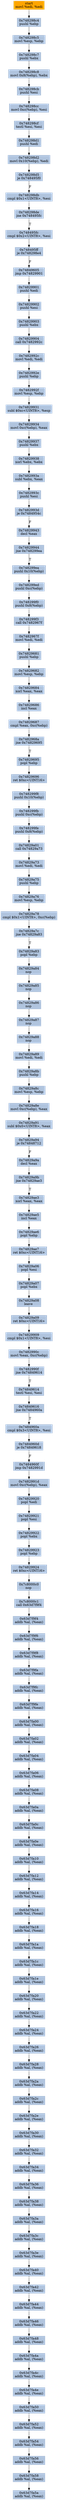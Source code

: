digraph G {
node[shape=rectangle,style=filled,fillcolor=lightsteelblue,color=lightsteelblue]
bgcolor="transparent"
a0x748298c2movl_edi_edi[label="start\nmovl %edi, %edi",color="lightgrey",fillcolor="orange"];
a0x748298c4pushl_ebp[label="0x748298c4\npushl %ebp"];
a0x748298c5movl_esp_ebp[label="0x748298c5\nmovl %esp, %ebp"];
a0x748298c7pushl_ebx[label="0x748298c7\npushl %ebx"];
a0x748298c8movl_0x8ebp__ebx[label="0x748298c8\nmovl 0x8(%ebp), %ebx"];
a0x748298cbpushl_esi[label="0x748298cb\npushl %esi"];
a0x748298ccmovl_0xcebp__esi[label="0x748298cc\nmovl 0xc(%ebp), %esi"];
a0x748298cftestl_esi_esi[label="0x748298cf\ntestl %esi, %esi"];
a0x748298d1pushl_edi[label="0x748298d1\npushl %edi"];
a0x748298d2movl_0x10ebp__edi[label="0x748298d2\nmovl 0x10(%ebp), %edi"];
a0x748298d5je_0x748495f0[label="0x748298d5\nje 0x748495f0"];
a0x748298dbcmpl_0x1UINT8_esi[label="0x748298db\ncmpl $0x1<UINT8>, %esi"];
a0x748298dejne_0x748495fc[label="0x748298de\njne 0x748495fc"];
a0x748495fccmpl_0x2UINT8_esi[label="0x748495fc\ncmpl $0x2<UINT8>, %esi"];
a0x748495ffje_0x748298e4[label="0x748495ff\nje 0x748298e4"];
a0x74849605jmp_0x74829901[label="0x74849605\njmp 0x74829901"];
a0x74829901pushl_edi[label="0x74829901\npushl %edi"];
a0x74829902pushl_esi[label="0x74829902\npushl %esi"];
a0x74829903pushl_ebx[label="0x74829903\npushl %ebx"];
a0x74829904call_0x7482992c[label="0x74829904\ncall 0x7482992c"];
a0x7482992cmovl_edi_edi[label="0x7482992c\nmovl %edi, %edi"];
a0x7482992epushl_ebp[label="0x7482992e\npushl %ebp"];
a0x7482992fmovl_esp_ebp[label="0x7482992f\nmovl %esp, %ebp"];
a0x74829931subl_0xcUINT8_esp[label="0x74829931\nsubl $0xc<UINT8>, %esp"];
a0x74829934movl_0xcebp__eax[label="0x74829934\nmovl 0xc(%ebp), %eax"];
a0x74829937pushl_ebx[label="0x74829937\npushl %ebx"];
a0x74829938xorl_ebx_ebx[label="0x74829938\nxorl %ebx, %ebx"];
a0x7482993asubl_ebx_eax[label="0x7482993a\nsubl %ebx, %eax"];
a0x7482993cpushl_esi[label="0x7482993c\npushl %esi"];
a0x7482993dje_0x7484954c[label="0x7482993d\nje 0x7484954c"];
a0x74829943decl_eax[label="0x74829943\ndecl %eax"];
a0x74829944jne_0x748299ea[label="0x74829944\njne 0x748299ea"];
a0x748299eapushl_0x10ebp_[label="0x748299ea\npushl 0x10(%ebp)"];
a0x748299edpushl_0xcebp_[label="0x748299ed\npushl 0xc(%ebp)"];
a0x748299f0pushl_0x8ebp_[label="0x748299f0\npushl 0x8(%ebp)"];
a0x748299f3call_0x7482967f[label="0x748299f3\ncall 0x7482967f"];
a0x7482967fmovl_edi_edi[label="0x7482967f\nmovl %edi, %edi"];
a0x74829681pushl_ebp[label="0x74829681\npushl %ebp"];
a0x74829682movl_esp_ebp[label="0x74829682\nmovl %esp, %ebp"];
a0x74829684xorl_eax_eax[label="0x74829684\nxorl %eax, %eax"];
a0x74829686incl_eax[label="0x74829686\nincl %eax"];
a0x74829687cmpl_eax_0xcebp_[label="0x74829687\ncmpl %eax, 0xc(%ebp)"];
a0x7482968ajne_0x74829695[label="0x7482968a\njne 0x74829695"];
a0x74829695popl_ebp[label="0x74829695\npopl %ebp"];
a0x74829696ret_0xcUINT16[label="0x74829696\nret $0xc<UINT16>"];
a0x748299f8pushl_0x10ebp_[label="0x748299f8\npushl 0x10(%ebp)"];
a0x748299fbpushl_0xcebp_[label="0x748299fb\npushl 0xc(%ebp)"];
a0x748299fepushl_0x8ebp_[label="0x748299fe\npushl 0x8(%ebp)"];
a0x74829a01call_0x74829a73[label="0x74829a01\ncall 0x74829a73"];
a0x74829a73movl_edi_edi[label="0x74829a73\nmovl %edi, %edi"];
a0x74829a75pushl_ebp[label="0x74829a75\npushl %ebp"];
a0x74829a76movl_esp_ebp[label="0x74829a76\nmovl %esp, %ebp"];
a0x74829a78cmpl_0x1UINT8_0xcebp_[label="0x74829a78\ncmpl $0x1<UINT8>, 0xc(%ebp)"];
a0x74829a7cjne_0x74829a83[label="0x74829a7c\njne 0x74829a83"];
a0x74829a83popl_ebp[label="0x74829a83\npopl %ebp"];
a0x74829a84nop_[label="0x74829a84\nnop "];
a0x74829a85nop_[label="0x74829a85\nnop "];
a0x74829a86nop_[label="0x74829a86\nnop "];
a0x74829a87nop_[label="0x74829a87\nnop "];
a0x74829a88nop_[label="0x74829a88\nnop "];
a0x74829a89movl_edi_edi[label="0x74829a89\nmovl %edi, %edi"];
a0x74829a8bpushl_ebp[label="0x74829a8b\npushl %ebp"];
a0x74829a8cmovl_esp_ebp[label="0x74829a8c\nmovl %esp, %ebp"];
a0x74829a8emovl_0xcebp__eax[label="0x74829a8e\nmovl 0xc(%ebp), %eax"];
a0x74829a91subl_0x0UINT8_eax[label="0x74829a91\nsubl $0x0<UINT8>, %eax"];
a0x74829a94je_0x74848712[label="0x74829a94\nje 0x74848712"];
a0x74829a9adecl_eax[label="0x74829a9a\ndecl %eax"];
a0x74829a9bjne_0x74829ae3[label="0x74829a9b\njne 0x74829ae3"];
a0x74829ae3xorl_eax_eax[label="0x74829ae3\nxorl %eax, %eax"];
a0x74829ae5incl_eax[label="0x74829ae5\nincl %eax"];
a0x74829ae6popl_ebp[label="0x74829ae6\npopl %ebp"];
a0x74829ae7ret_0xcUINT16[label="0x74829ae7\nret $0xc<UINT16>"];
a0x74829a06popl_esi[label="0x74829a06\npopl %esi"];
a0x74829a07popl_ebx[label="0x74829a07\npopl %ebx"];
a0x74829a08leave_[label="0x74829a08\nleave "];
a0x74829a09ret_0xcUINT16[label="0x74829a09\nret $0xc<UINT16>"];
a0x74829909cmpl_0x1UINT8_esi[label="0x74829909\ncmpl $0x1<UINT8>, %esi"];
a0x7482990cmovl_eax_0xcebp_[label="0x7482990c\nmovl %eax, 0xc(%ebp)"];
a0x7482990fjne_0x74849614[label="0x7482990f\njne 0x74849614"];
a0x74849614testl_esi_esi[label="0x74849614\ntestl %esi, %esi"];
a0x74849616jne_0x7484960a[label="0x74849616\njne 0x7484960a"];
a0x7484960acmpl_0x3UINT8_esi[label="0x7484960a\ncmpl $0x3<UINT8>, %esi"];
a0x7484960dje_0x74849618[label="0x7484960d\nje 0x74849618"];
a0x7484960fjmp_0x7482991d[label="0x7484960f\njmp 0x7482991d"];
a0x7482991dmovl_0xcebp__eax[label="0x7482991d\nmovl 0xc(%ebp), %eax"];
a0x74829920popl_edi[label="0x74829920\npopl %edi"];
a0x74829921popl_esi[label="0x74829921\npopl %esi"];
a0x74829922popl_ebx[label="0x74829922\npopl %ebx"];
a0x74829923popl_ebp[label="0x74829923\npopl %ebp"];
a0x74829924ret_0xcUINT16[label="0x74829924\nret $0xc<UINT16>"];
a0x7c8000c0nop_[label="0x7c8000c0\nnop "];
a0x7c8000c1call_0x63d7f9f4[label="0x7c8000c1\ncall 0x63d7f9f4"];
a0x63d7f9f4addb_al_eax_[label="0x63d7f9f4\naddb %al, (%eax)"];
a0x63d7f9f6addb_al_eax_[label="0x63d7f9f6\naddb %al, (%eax)"];
a0x63d7f9f8addb_al_eax_[label="0x63d7f9f8\naddb %al, (%eax)"];
a0x63d7f9faaddb_al_eax_[label="0x63d7f9fa\naddb %al, (%eax)"];
a0x63d7f9fcaddb_al_eax_[label="0x63d7f9fc\naddb %al, (%eax)"];
a0x63d7f9feaddb_al_eax_[label="0x63d7f9fe\naddb %al, (%eax)"];
a0x63d7fa00addb_al_eax_[label="0x63d7fa00\naddb %al, (%eax)"];
a0x63d7fa02addb_al_eax_[label="0x63d7fa02\naddb %al, (%eax)"];
a0x63d7fa04addb_al_eax_[label="0x63d7fa04\naddb %al, (%eax)"];
a0x63d7fa06addb_al_eax_[label="0x63d7fa06\naddb %al, (%eax)"];
a0x63d7fa08addb_al_eax_[label="0x63d7fa08\naddb %al, (%eax)"];
a0x63d7fa0aaddb_al_eax_[label="0x63d7fa0a\naddb %al, (%eax)"];
a0x63d7fa0caddb_al_eax_[label="0x63d7fa0c\naddb %al, (%eax)"];
a0x63d7fa0eaddb_al_eax_[label="0x63d7fa0e\naddb %al, (%eax)"];
a0x63d7fa10addb_al_eax_[label="0x63d7fa10\naddb %al, (%eax)"];
a0x63d7fa12addb_al_eax_[label="0x63d7fa12\naddb %al, (%eax)"];
a0x63d7fa14addb_al_eax_[label="0x63d7fa14\naddb %al, (%eax)"];
a0x63d7fa16addb_al_eax_[label="0x63d7fa16\naddb %al, (%eax)"];
a0x63d7fa18addb_al_eax_[label="0x63d7fa18\naddb %al, (%eax)"];
a0x63d7fa1aaddb_al_eax_[label="0x63d7fa1a\naddb %al, (%eax)"];
a0x63d7fa1caddb_al_eax_[label="0x63d7fa1c\naddb %al, (%eax)"];
a0x63d7fa1eaddb_al_eax_[label="0x63d7fa1e\naddb %al, (%eax)"];
a0x63d7fa20addb_al_eax_[label="0x63d7fa20\naddb %al, (%eax)"];
a0x63d7fa22addb_al_eax_[label="0x63d7fa22\naddb %al, (%eax)"];
a0x63d7fa24addb_al_eax_[label="0x63d7fa24\naddb %al, (%eax)"];
a0x63d7fa26addb_al_eax_[label="0x63d7fa26\naddb %al, (%eax)"];
a0x63d7fa28addb_al_eax_[label="0x63d7fa28\naddb %al, (%eax)"];
a0x63d7fa2aaddb_al_eax_[label="0x63d7fa2a\naddb %al, (%eax)"];
a0x63d7fa2caddb_al_eax_[label="0x63d7fa2c\naddb %al, (%eax)"];
a0x63d7fa2eaddb_al_eax_[label="0x63d7fa2e\naddb %al, (%eax)"];
a0x63d7fa30addb_al_eax_[label="0x63d7fa30\naddb %al, (%eax)"];
a0x63d7fa32addb_al_eax_[label="0x63d7fa32\naddb %al, (%eax)"];
a0x63d7fa34addb_al_eax_[label="0x63d7fa34\naddb %al, (%eax)"];
a0x63d7fa36addb_al_eax_[label="0x63d7fa36\naddb %al, (%eax)"];
a0x63d7fa38addb_al_eax_[label="0x63d7fa38\naddb %al, (%eax)"];
a0x63d7fa3aaddb_al_eax_[label="0x63d7fa3a\naddb %al, (%eax)"];
a0x63d7fa3caddb_al_eax_[label="0x63d7fa3c\naddb %al, (%eax)"];
a0x63d7fa3eaddb_al_eax_[label="0x63d7fa3e\naddb %al, (%eax)"];
a0x63d7fa40addb_al_eax_[label="0x63d7fa40\naddb %al, (%eax)"];
a0x63d7fa42addb_al_eax_[label="0x63d7fa42\naddb %al, (%eax)"];
a0x63d7fa44addb_al_eax_[label="0x63d7fa44\naddb %al, (%eax)"];
a0x63d7fa46addb_al_eax_[label="0x63d7fa46\naddb %al, (%eax)"];
a0x63d7fa48addb_al_eax_[label="0x63d7fa48\naddb %al, (%eax)"];
a0x63d7fa4aaddb_al_eax_[label="0x63d7fa4a\naddb %al, (%eax)"];
a0x63d7fa4caddb_al_eax_[label="0x63d7fa4c\naddb %al, (%eax)"];
a0x63d7fa4eaddb_al_eax_[label="0x63d7fa4e\naddb %al, (%eax)"];
a0x63d7fa50addb_al_eax_[label="0x63d7fa50\naddb %al, (%eax)"];
a0x63d7fa52addb_al_eax_[label="0x63d7fa52\naddb %al, (%eax)"];
a0x63d7fa54addb_al_eax_[label="0x63d7fa54\naddb %al, (%eax)"];
a0x63d7fa56addb_al_eax_[label="0x63d7fa56\naddb %al, (%eax)"];
a0x63d7fa58addb_al_eax_[label="0x63d7fa58\naddb %al, (%eax)"];
a0x63d7fa5aaddb_al_eax_[label="0x63d7fa5a\naddb %al, (%eax)"];
a0x748298c2movl_edi_edi -> a0x748298c4pushl_ebp [color="#000000"];
a0x748298c4pushl_ebp -> a0x748298c5movl_esp_ebp [color="#000000"];
a0x748298c5movl_esp_ebp -> a0x748298c7pushl_ebx [color="#000000"];
a0x748298c7pushl_ebx -> a0x748298c8movl_0x8ebp__ebx [color="#000000"];
a0x748298c8movl_0x8ebp__ebx -> a0x748298cbpushl_esi [color="#000000"];
a0x748298cbpushl_esi -> a0x748298ccmovl_0xcebp__esi [color="#000000"];
a0x748298ccmovl_0xcebp__esi -> a0x748298cftestl_esi_esi [color="#000000"];
a0x748298cftestl_esi_esi -> a0x748298d1pushl_edi [color="#000000"];
a0x748298d1pushl_edi -> a0x748298d2movl_0x10ebp__edi [color="#000000"];
a0x748298d2movl_0x10ebp__edi -> a0x748298d5je_0x748495f0 [color="#000000"];
a0x748298d5je_0x748495f0 -> a0x748298dbcmpl_0x1UINT8_esi [color="#000000",label="F"];
a0x748298dbcmpl_0x1UINT8_esi -> a0x748298dejne_0x748495fc [color="#000000"];
a0x748298dejne_0x748495fc -> a0x748495fccmpl_0x2UINT8_esi [color="#000000",label="T"];
a0x748495fccmpl_0x2UINT8_esi -> a0x748495ffje_0x748298e4 [color="#000000"];
a0x748495ffje_0x748298e4 -> a0x74849605jmp_0x74829901 [color="#000000",label="F"];
a0x74849605jmp_0x74829901 -> a0x74829901pushl_edi [color="#000000"];
a0x74829901pushl_edi -> a0x74829902pushl_esi [color="#000000"];
a0x74829902pushl_esi -> a0x74829903pushl_ebx [color="#000000"];
a0x74829903pushl_ebx -> a0x74829904call_0x7482992c [color="#000000"];
a0x74829904call_0x7482992c -> a0x7482992cmovl_edi_edi [color="#000000"];
a0x7482992cmovl_edi_edi -> a0x7482992epushl_ebp [color="#000000"];
a0x7482992epushl_ebp -> a0x7482992fmovl_esp_ebp [color="#000000"];
a0x7482992fmovl_esp_ebp -> a0x74829931subl_0xcUINT8_esp [color="#000000"];
a0x74829931subl_0xcUINT8_esp -> a0x74829934movl_0xcebp__eax [color="#000000"];
a0x74829934movl_0xcebp__eax -> a0x74829937pushl_ebx [color="#000000"];
a0x74829937pushl_ebx -> a0x74829938xorl_ebx_ebx [color="#000000"];
a0x74829938xorl_ebx_ebx -> a0x7482993asubl_ebx_eax [color="#000000"];
a0x7482993asubl_ebx_eax -> a0x7482993cpushl_esi [color="#000000"];
a0x7482993cpushl_esi -> a0x7482993dje_0x7484954c [color="#000000"];
a0x7482993dje_0x7484954c -> a0x74829943decl_eax [color="#000000",label="F"];
a0x74829943decl_eax -> a0x74829944jne_0x748299ea [color="#000000"];
a0x74829944jne_0x748299ea -> a0x748299eapushl_0x10ebp_ [color="#000000",label="T"];
a0x748299eapushl_0x10ebp_ -> a0x748299edpushl_0xcebp_ [color="#000000"];
a0x748299edpushl_0xcebp_ -> a0x748299f0pushl_0x8ebp_ [color="#000000"];
a0x748299f0pushl_0x8ebp_ -> a0x748299f3call_0x7482967f [color="#000000"];
a0x748299f3call_0x7482967f -> a0x7482967fmovl_edi_edi [color="#000000"];
a0x7482967fmovl_edi_edi -> a0x74829681pushl_ebp [color="#000000"];
a0x74829681pushl_ebp -> a0x74829682movl_esp_ebp [color="#000000"];
a0x74829682movl_esp_ebp -> a0x74829684xorl_eax_eax [color="#000000"];
a0x74829684xorl_eax_eax -> a0x74829686incl_eax [color="#000000"];
a0x74829686incl_eax -> a0x74829687cmpl_eax_0xcebp_ [color="#000000"];
a0x74829687cmpl_eax_0xcebp_ -> a0x7482968ajne_0x74829695 [color="#000000"];
a0x7482968ajne_0x74829695 -> a0x74829695popl_ebp [color="#000000",label="T"];
a0x74829695popl_ebp -> a0x74829696ret_0xcUINT16 [color="#000000"];
a0x74829696ret_0xcUINT16 -> a0x748299f8pushl_0x10ebp_ [color="#000000"];
a0x748299f8pushl_0x10ebp_ -> a0x748299fbpushl_0xcebp_ [color="#000000"];
a0x748299fbpushl_0xcebp_ -> a0x748299fepushl_0x8ebp_ [color="#000000"];
a0x748299fepushl_0x8ebp_ -> a0x74829a01call_0x74829a73 [color="#000000"];
a0x74829a01call_0x74829a73 -> a0x74829a73movl_edi_edi [color="#000000"];
a0x74829a73movl_edi_edi -> a0x74829a75pushl_ebp [color="#000000"];
a0x74829a75pushl_ebp -> a0x74829a76movl_esp_ebp [color="#000000"];
a0x74829a76movl_esp_ebp -> a0x74829a78cmpl_0x1UINT8_0xcebp_ [color="#000000"];
a0x74829a78cmpl_0x1UINT8_0xcebp_ -> a0x74829a7cjne_0x74829a83 [color="#000000"];
a0x74829a7cjne_0x74829a83 -> a0x74829a83popl_ebp [color="#000000",label="T"];
a0x74829a83popl_ebp -> a0x74829a84nop_ [color="#000000"];
a0x74829a84nop_ -> a0x74829a85nop_ [color="#000000"];
a0x74829a85nop_ -> a0x74829a86nop_ [color="#000000"];
a0x74829a86nop_ -> a0x74829a87nop_ [color="#000000"];
a0x74829a87nop_ -> a0x74829a88nop_ [color="#000000"];
a0x74829a88nop_ -> a0x74829a89movl_edi_edi [color="#000000"];
a0x74829a89movl_edi_edi -> a0x74829a8bpushl_ebp [color="#000000"];
a0x74829a8bpushl_ebp -> a0x74829a8cmovl_esp_ebp [color="#000000"];
a0x74829a8cmovl_esp_ebp -> a0x74829a8emovl_0xcebp__eax [color="#000000"];
a0x74829a8emovl_0xcebp__eax -> a0x74829a91subl_0x0UINT8_eax [color="#000000"];
a0x74829a91subl_0x0UINT8_eax -> a0x74829a94je_0x74848712 [color="#000000"];
a0x74829a94je_0x74848712 -> a0x74829a9adecl_eax [color="#000000",label="F"];
a0x74829a9adecl_eax -> a0x74829a9bjne_0x74829ae3 [color="#000000"];
a0x74829a9bjne_0x74829ae3 -> a0x74829ae3xorl_eax_eax [color="#000000",label="T"];
a0x74829ae3xorl_eax_eax -> a0x74829ae5incl_eax [color="#000000"];
a0x74829ae5incl_eax -> a0x74829ae6popl_ebp [color="#000000"];
a0x74829ae6popl_ebp -> a0x74829ae7ret_0xcUINT16 [color="#000000"];
a0x74829ae7ret_0xcUINT16 -> a0x74829a06popl_esi [color="#000000"];
a0x74829a06popl_esi -> a0x74829a07popl_ebx [color="#000000"];
a0x74829a07popl_ebx -> a0x74829a08leave_ [color="#000000"];
a0x74829a08leave_ -> a0x74829a09ret_0xcUINT16 [color="#000000"];
a0x74829a09ret_0xcUINT16 -> a0x74829909cmpl_0x1UINT8_esi [color="#000000"];
a0x74829909cmpl_0x1UINT8_esi -> a0x7482990cmovl_eax_0xcebp_ [color="#000000"];
a0x7482990cmovl_eax_0xcebp_ -> a0x7482990fjne_0x74849614 [color="#000000"];
a0x7482990fjne_0x74849614 -> a0x74849614testl_esi_esi [color="#000000",label="T"];
a0x74849614testl_esi_esi -> a0x74849616jne_0x7484960a [color="#000000"];
a0x74849616jne_0x7484960a -> a0x7484960acmpl_0x3UINT8_esi [color="#000000",label="T"];
a0x7484960acmpl_0x3UINT8_esi -> a0x7484960dje_0x74849618 [color="#000000"];
a0x7484960dje_0x74849618 -> a0x7484960fjmp_0x7482991d [color="#000000",label="F"];
a0x7484960fjmp_0x7482991d -> a0x7482991dmovl_0xcebp__eax [color="#000000"];
a0x7482991dmovl_0xcebp__eax -> a0x74829920popl_edi [color="#000000"];
a0x74829920popl_edi -> a0x74829921popl_esi [color="#000000"];
a0x74829921popl_esi -> a0x74829922popl_ebx [color="#000000"];
a0x74829922popl_ebx -> a0x74829923popl_ebp [color="#000000"];
a0x74829923popl_ebp -> a0x74829924ret_0xcUINT16 [color="#000000"];
a0x74829924ret_0xcUINT16 -> a0x7c8000c0nop_ [color="#000000"];
a0x7c8000c0nop_ -> a0x7c8000c1call_0x63d7f9f4 [color="#000000"];
a0x7c8000c1call_0x63d7f9f4 -> a0x63d7f9f4addb_al_eax_ [color="#000000"];
a0x63d7f9f4addb_al_eax_ -> a0x63d7f9f6addb_al_eax_ [color="#000000"];
a0x63d7f9f6addb_al_eax_ -> a0x63d7f9f8addb_al_eax_ [color="#000000"];
a0x63d7f9f8addb_al_eax_ -> a0x63d7f9faaddb_al_eax_ [color="#000000"];
a0x63d7f9faaddb_al_eax_ -> a0x63d7f9fcaddb_al_eax_ [color="#000000"];
a0x63d7f9fcaddb_al_eax_ -> a0x63d7f9feaddb_al_eax_ [color="#000000"];
a0x63d7f9feaddb_al_eax_ -> a0x63d7fa00addb_al_eax_ [color="#000000"];
a0x63d7fa00addb_al_eax_ -> a0x63d7fa02addb_al_eax_ [color="#000000"];
a0x63d7fa02addb_al_eax_ -> a0x63d7fa04addb_al_eax_ [color="#000000"];
a0x63d7fa04addb_al_eax_ -> a0x63d7fa06addb_al_eax_ [color="#000000"];
a0x63d7fa06addb_al_eax_ -> a0x63d7fa08addb_al_eax_ [color="#000000"];
a0x63d7fa08addb_al_eax_ -> a0x63d7fa0aaddb_al_eax_ [color="#000000"];
a0x63d7fa0aaddb_al_eax_ -> a0x63d7fa0caddb_al_eax_ [color="#000000"];
a0x63d7fa0caddb_al_eax_ -> a0x63d7fa0eaddb_al_eax_ [color="#000000"];
a0x63d7fa0eaddb_al_eax_ -> a0x63d7fa10addb_al_eax_ [color="#000000"];
a0x63d7fa10addb_al_eax_ -> a0x63d7fa12addb_al_eax_ [color="#000000"];
a0x63d7fa12addb_al_eax_ -> a0x63d7fa14addb_al_eax_ [color="#000000"];
a0x63d7fa14addb_al_eax_ -> a0x63d7fa16addb_al_eax_ [color="#000000"];
a0x63d7fa16addb_al_eax_ -> a0x63d7fa18addb_al_eax_ [color="#000000"];
a0x63d7fa18addb_al_eax_ -> a0x63d7fa1aaddb_al_eax_ [color="#000000"];
a0x63d7fa1aaddb_al_eax_ -> a0x63d7fa1caddb_al_eax_ [color="#000000"];
a0x63d7fa1caddb_al_eax_ -> a0x63d7fa1eaddb_al_eax_ [color="#000000"];
a0x63d7fa1eaddb_al_eax_ -> a0x63d7fa20addb_al_eax_ [color="#000000"];
a0x63d7fa20addb_al_eax_ -> a0x63d7fa22addb_al_eax_ [color="#000000"];
a0x63d7fa22addb_al_eax_ -> a0x63d7fa24addb_al_eax_ [color="#000000"];
a0x63d7fa24addb_al_eax_ -> a0x63d7fa26addb_al_eax_ [color="#000000"];
a0x63d7fa26addb_al_eax_ -> a0x63d7fa28addb_al_eax_ [color="#000000"];
a0x63d7fa28addb_al_eax_ -> a0x63d7fa2aaddb_al_eax_ [color="#000000"];
a0x63d7fa2aaddb_al_eax_ -> a0x63d7fa2caddb_al_eax_ [color="#000000"];
a0x63d7fa2caddb_al_eax_ -> a0x63d7fa2eaddb_al_eax_ [color="#000000"];
a0x63d7fa2eaddb_al_eax_ -> a0x63d7fa30addb_al_eax_ [color="#000000"];
a0x63d7fa30addb_al_eax_ -> a0x63d7fa32addb_al_eax_ [color="#000000"];
a0x63d7fa32addb_al_eax_ -> a0x63d7fa34addb_al_eax_ [color="#000000"];
a0x63d7fa34addb_al_eax_ -> a0x63d7fa36addb_al_eax_ [color="#000000"];
a0x63d7fa36addb_al_eax_ -> a0x63d7fa38addb_al_eax_ [color="#000000"];
a0x63d7fa38addb_al_eax_ -> a0x63d7fa3aaddb_al_eax_ [color="#000000"];
a0x63d7fa3aaddb_al_eax_ -> a0x63d7fa3caddb_al_eax_ [color="#000000"];
a0x63d7fa3caddb_al_eax_ -> a0x63d7fa3eaddb_al_eax_ [color="#000000"];
a0x63d7fa3eaddb_al_eax_ -> a0x63d7fa40addb_al_eax_ [color="#000000"];
a0x63d7fa40addb_al_eax_ -> a0x63d7fa42addb_al_eax_ [color="#000000"];
a0x63d7fa42addb_al_eax_ -> a0x63d7fa44addb_al_eax_ [color="#000000"];
a0x63d7fa44addb_al_eax_ -> a0x63d7fa46addb_al_eax_ [color="#000000"];
a0x63d7fa46addb_al_eax_ -> a0x63d7fa48addb_al_eax_ [color="#000000"];
a0x63d7fa48addb_al_eax_ -> a0x63d7fa4aaddb_al_eax_ [color="#000000"];
a0x63d7fa4aaddb_al_eax_ -> a0x63d7fa4caddb_al_eax_ [color="#000000"];
a0x63d7fa4caddb_al_eax_ -> a0x63d7fa4eaddb_al_eax_ [color="#000000"];
a0x63d7fa4eaddb_al_eax_ -> a0x63d7fa50addb_al_eax_ [color="#000000"];
a0x63d7fa50addb_al_eax_ -> a0x63d7fa52addb_al_eax_ [color="#000000"];
a0x63d7fa52addb_al_eax_ -> a0x63d7fa54addb_al_eax_ [color="#000000"];
a0x63d7fa54addb_al_eax_ -> a0x63d7fa56addb_al_eax_ [color="#000000"];
a0x63d7fa56addb_al_eax_ -> a0x63d7fa58addb_al_eax_ [color="#000000"];
a0x63d7fa58addb_al_eax_ -> a0x63d7fa5aaddb_al_eax_ [color="#000000"];
}
